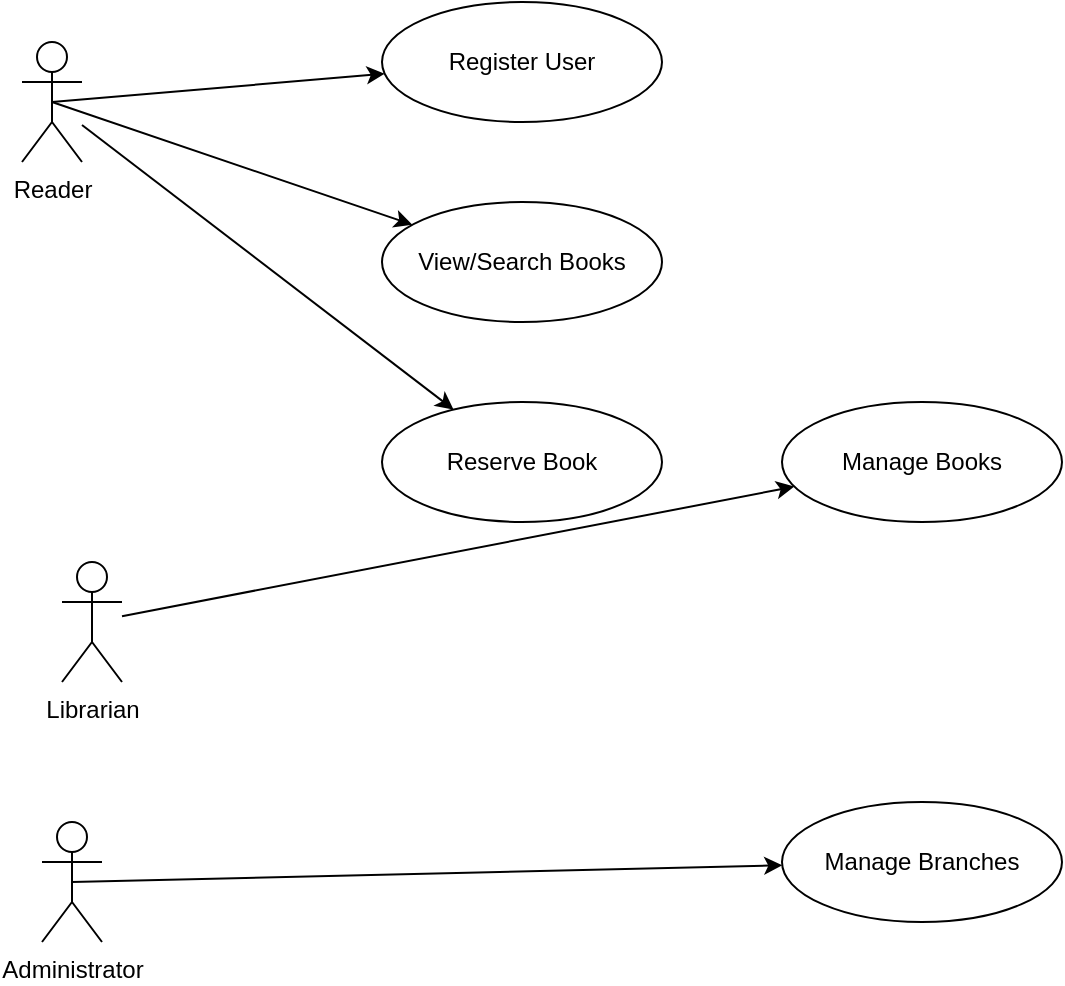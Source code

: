 <mxfile version="25.0.0" pages="2">
  <diagram name="Library Management System Use Case" id="0">
    <mxGraphModel dx="1000" dy="505" grid="1" gridSize="10" guides="1" tooltips="1" connect="1" arrows="1" fold="1" page="1" pageScale="1" pageWidth="827" pageHeight="1169" math="0" shadow="0">
      <root>
        <mxCell id="0" />
        <mxCell id="1" parent="0" />
        <mxCell id="usecase-register" value="Register User" style="ellipse;whiteSpace=wrap;html=1;" parent="1" vertex="1">
          <mxGeometry x="200" y="100" width="140" height="60" as="geometry" />
        </mxCell>
        <mxCell id="usecase-search" value="View/Search Books" style="ellipse;whiteSpace=wrap;html=1;" parent="1" vertex="1">
          <mxGeometry x="200" y="200" width="140" height="60" as="geometry" />
        </mxCell>
        <mxCell id="usecase-reserve" value="Reserve Book" style="ellipse;whiteSpace=wrap;html=1;" parent="1" vertex="1">
          <mxGeometry x="200" y="300" width="140" height="60" as="geometry" />
        </mxCell>
        <mxCell id="usecase-manage-books" value="Manage Books" style="ellipse;whiteSpace=wrap;html=1;" parent="1" vertex="1">
          <mxGeometry x="400" y="300" width="140" height="60" as="geometry" />
        </mxCell>
        <mxCell id="usecase-manage-branches" value="Manage Branches" style="ellipse;whiteSpace=wrap;html=1;" parent="1" vertex="1">
          <mxGeometry x="400" y="500" width="140" height="60" as="geometry" />
        </mxCell>
        <mxCell id="edge-reader-register" style="exitX=0.5;exitY=0.5;exitDx=0;exitDy=0;exitPerimeter=0;" parent="1" source="BDw_FwHvAO6mSfG713pX-4" target="usecase-register" edge="1">
          <mxGeometry relative="1" as="geometry">
            <mxPoint x="60" y="139.113" as="sourcePoint" />
          </mxGeometry>
        </mxCell>
        <mxCell id="edge-reader-search" style="exitX=0.5;exitY=0.5;exitDx=0;exitDy=0;exitPerimeter=0;" parent="1" source="BDw_FwHvAO6mSfG713pX-4" target="usecase-search" edge="1">
          <mxGeometry relative="1" as="geometry">
            <mxPoint x="60" y="147.833" as="sourcePoint" />
          </mxGeometry>
        </mxCell>
        <mxCell id="edge-reader-reserve" parent="1" source="BDw_FwHvAO6mSfG713pX-4" target="usecase-reserve" edge="1">
          <mxGeometry relative="1" as="geometry">
            <mxPoint x="60" y="156.523" as="sourcePoint" />
          </mxGeometry>
        </mxCell>
        <mxCell id="edge-librarian-manage-books" parent="1" source="BDw_FwHvAO6mSfG713pX-1" target="usecase-manage-books" edge="1">
          <mxGeometry relative="1" as="geometry">
            <mxPoint x="120" y="386.758" as="sourcePoint" />
          </mxGeometry>
        </mxCell>
        <mxCell id="edge-admin-manage-branches" style="exitX=0.5;exitY=0.5;exitDx=0;exitDy=0;exitPerimeter=0;" parent="1" source="BDw_FwHvAO6mSfG713pX-8" target="usecase-manage-branches" edge="1">
          <mxGeometry relative="1" as="geometry">
            <mxPoint x="60" y="539.531" as="sourcePoint" />
          </mxGeometry>
        </mxCell>
        <mxCell id="BDw_FwHvAO6mSfG713pX-1" value="&lt;span style=&quot;text-wrap-mode: wrap;&quot;&gt;Librarian&lt;/span&gt;" style="shape=umlActor;verticalLabelPosition=bottom;verticalAlign=top;html=1;outlineConnect=0;" vertex="1" parent="1">
          <mxGeometry x="40" y="380" width="30" height="60" as="geometry" />
        </mxCell>
        <mxCell id="BDw_FwHvAO6mSfG713pX-4" value="&lt;span style=&quot;text-wrap-mode: wrap;&quot;&gt;Reader&lt;/span&gt;" style="shape=umlActor;verticalLabelPosition=bottom;verticalAlign=top;html=1;outlineConnect=0;" vertex="1" parent="1">
          <mxGeometry x="20" y="120" width="30" height="60" as="geometry" />
        </mxCell>
        <mxCell id="BDw_FwHvAO6mSfG713pX-11" value="" edge="1" parent="1" target="BDw_FwHvAO6mSfG713pX-8">
          <mxGeometry relative="1" as="geometry">
            <mxPoint x="60" y="539.531" as="sourcePoint" />
            <mxPoint x="400" y="532" as="targetPoint" />
          </mxGeometry>
        </mxCell>
        <mxCell id="BDw_FwHvAO6mSfG713pX-8" value="&lt;span style=&quot;text-wrap-mode: wrap;&quot;&gt;Administrator&lt;/span&gt;" style="shape=umlActor;verticalLabelPosition=bottom;verticalAlign=top;html=1;outlineConnect=0;" vertex="1" parent="1">
          <mxGeometry x="30" y="510" width="30" height="60" as="geometry" />
        </mxCell>
      </root>
    </mxGraphModel>
  </diagram>
  <diagram id="ytBO6ZsBFyqsX6zzBf2k" name="Страница — 2">
    <mxGraphModel dx="1050" dy="530" grid="1" gridSize="10" guides="1" tooltips="1" connect="1" arrows="1" fold="1" page="1" pageScale="1" pageWidth="827" pageHeight="1169" math="0" shadow="0">
      <root>
        <mxCell id="0" />
        <mxCell id="1" parent="0" />
      </root>
    </mxGraphModel>
  </diagram>
</mxfile>

